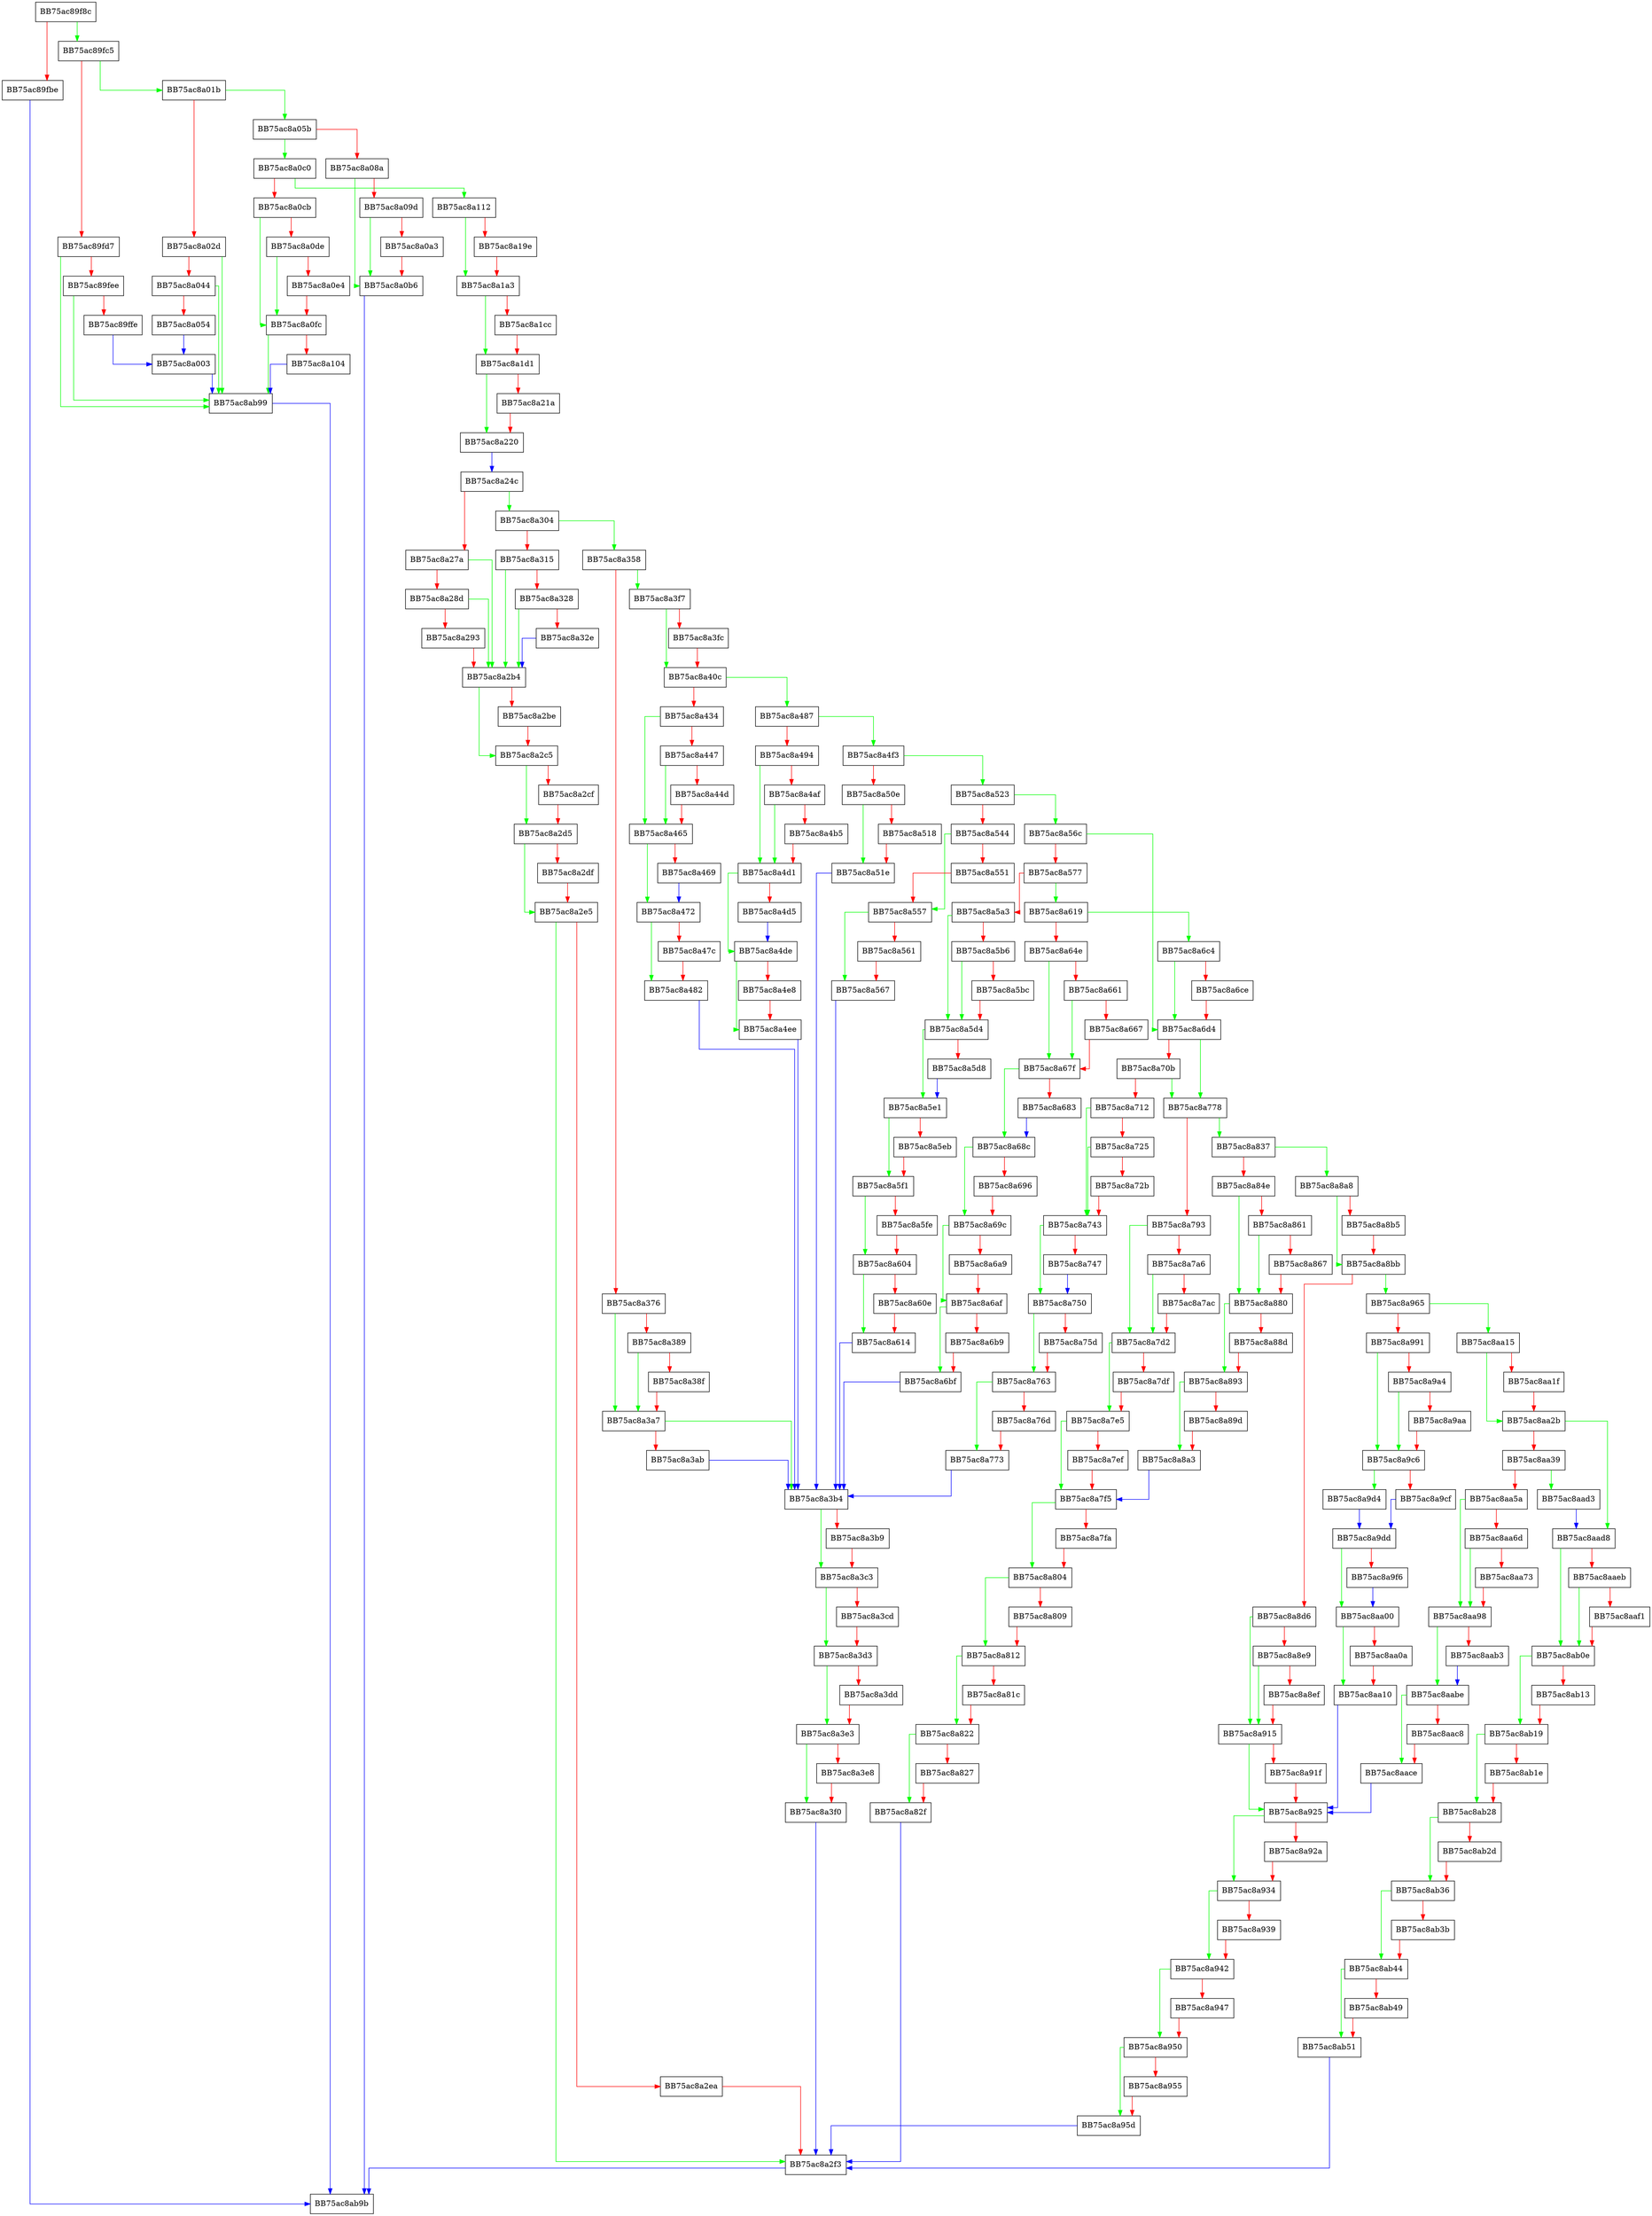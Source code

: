 digraph ProcessOfflineHiveActions {
  node [shape="box"];
  graph [splines=ortho];
  BB75ac89f8c -> BB75ac89fc5 [color="green"];
  BB75ac89f8c -> BB75ac89fbe [color="red"];
  BB75ac89fbe -> BB75ac8ab9b [color="blue"];
  BB75ac89fc5 -> BB75ac8a01b [color="green"];
  BB75ac89fc5 -> BB75ac89fd7 [color="red"];
  BB75ac89fd7 -> BB75ac8ab99 [color="green"];
  BB75ac89fd7 -> BB75ac89fee [color="red"];
  BB75ac89fee -> BB75ac8ab99 [color="green"];
  BB75ac89fee -> BB75ac89ffe [color="red"];
  BB75ac89ffe -> BB75ac8a003 [color="blue"];
  BB75ac8a003 -> BB75ac8ab99 [color="blue"];
  BB75ac8a01b -> BB75ac8a05b [color="green"];
  BB75ac8a01b -> BB75ac8a02d [color="red"];
  BB75ac8a02d -> BB75ac8ab99 [color="green"];
  BB75ac8a02d -> BB75ac8a044 [color="red"];
  BB75ac8a044 -> BB75ac8ab99 [color="green"];
  BB75ac8a044 -> BB75ac8a054 [color="red"];
  BB75ac8a054 -> BB75ac8a003 [color="blue"];
  BB75ac8a05b -> BB75ac8a0c0 [color="green"];
  BB75ac8a05b -> BB75ac8a08a [color="red"];
  BB75ac8a08a -> BB75ac8a0b6 [color="green"];
  BB75ac8a08a -> BB75ac8a09d [color="red"];
  BB75ac8a09d -> BB75ac8a0b6 [color="green"];
  BB75ac8a09d -> BB75ac8a0a3 [color="red"];
  BB75ac8a0a3 -> BB75ac8a0b6 [color="red"];
  BB75ac8a0b6 -> BB75ac8ab9b [color="blue"];
  BB75ac8a0c0 -> BB75ac8a112 [color="green"];
  BB75ac8a0c0 -> BB75ac8a0cb [color="red"];
  BB75ac8a0cb -> BB75ac8a0fc [color="green"];
  BB75ac8a0cb -> BB75ac8a0de [color="red"];
  BB75ac8a0de -> BB75ac8a0fc [color="green"];
  BB75ac8a0de -> BB75ac8a0e4 [color="red"];
  BB75ac8a0e4 -> BB75ac8a0fc [color="red"];
  BB75ac8a0fc -> BB75ac8ab99 [color="green"];
  BB75ac8a0fc -> BB75ac8a104 [color="red"];
  BB75ac8a104 -> BB75ac8ab99 [color="blue"];
  BB75ac8a112 -> BB75ac8a1a3 [color="green"];
  BB75ac8a112 -> BB75ac8a19e [color="red"];
  BB75ac8a19e -> BB75ac8a1a3 [color="red"];
  BB75ac8a1a3 -> BB75ac8a1d1 [color="green"];
  BB75ac8a1a3 -> BB75ac8a1cc [color="red"];
  BB75ac8a1cc -> BB75ac8a1d1 [color="red"];
  BB75ac8a1d1 -> BB75ac8a220 [color="green"];
  BB75ac8a1d1 -> BB75ac8a21a [color="red"];
  BB75ac8a21a -> BB75ac8a220 [color="red"];
  BB75ac8a220 -> BB75ac8a24c [color="blue"];
  BB75ac8a24c -> BB75ac8a304 [color="green"];
  BB75ac8a24c -> BB75ac8a27a [color="red"];
  BB75ac8a27a -> BB75ac8a2b4 [color="green"];
  BB75ac8a27a -> BB75ac8a28d [color="red"];
  BB75ac8a28d -> BB75ac8a2b4 [color="green"];
  BB75ac8a28d -> BB75ac8a293 [color="red"];
  BB75ac8a293 -> BB75ac8a2b4 [color="red"];
  BB75ac8a2b4 -> BB75ac8a2c5 [color="green"];
  BB75ac8a2b4 -> BB75ac8a2be [color="red"];
  BB75ac8a2be -> BB75ac8a2c5 [color="red"];
  BB75ac8a2c5 -> BB75ac8a2d5 [color="green"];
  BB75ac8a2c5 -> BB75ac8a2cf [color="red"];
  BB75ac8a2cf -> BB75ac8a2d5 [color="red"];
  BB75ac8a2d5 -> BB75ac8a2e5 [color="green"];
  BB75ac8a2d5 -> BB75ac8a2df [color="red"];
  BB75ac8a2df -> BB75ac8a2e5 [color="red"];
  BB75ac8a2e5 -> BB75ac8a2f3 [color="green"];
  BB75ac8a2e5 -> BB75ac8a2ea [color="red"];
  BB75ac8a2ea -> BB75ac8a2f3 [color="red"];
  BB75ac8a2f3 -> BB75ac8ab9b [color="blue"];
  BB75ac8a304 -> BB75ac8a358 [color="green"];
  BB75ac8a304 -> BB75ac8a315 [color="red"];
  BB75ac8a315 -> BB75ac8a2b4 [color="green"];
  BB75ac8a315 -> BB75ac8a328 [color="red"];
  BB75ac8a328 -> BB75ac8a2b4 [color="green"];
  BB75ac8a328 -> BB75ac8a32e [color="red"];
  BB75ac8a32e -> BB75ac8a2b4 [color="blue"];
  BB75ac8a358 -> BB75ac8a3f7 [color="green"];
  BB75ac8a358 -> BB75ac8a376 [color="red"];
  BB75ac8a376 -> BB75ac8a3a7 [color="green"];
  BB75ac8a376 -> BB75ac8a389 [color="red"];
  BB75ac8a389 -> BB75ac8a3a7 [color="green"];
  BB75ac8a389 -> BB75ac8a38f [color="red"];
  BB75ac8a38f -> BB75ac8a3a7 [color="red"];
  BB75ac8a3a7 -> BB75ac8a3b4 [color="green"];
  BB75ac8a3a7 -> BB75ac8a3ab [color="red"];
  BB75ac8a3ab -> BB75ac8a3b4 [color="blue"];
  BB75ac8a3b4 -> BB75ac8a3c3 [color="green"];
  BB75ac8a3b4 -> BB75ac8a3b9 [color="red"];
  BB75ac8a3b9 -> BB75ac8a3c3 [color="red"];
  BB75ac8a3c3 -> BB75ac8a3d3 [color="green"];
  BB75ac8a3c3 -> BB75ac8a3cd [color="red"];
  BB75ac8a3cd -> BB75ac8a3d3 [color="red"];
  BB75ac8a3d3 -> BB75ac8a3e3 [color="green"];
  BB75ac8a3d3 -> BB75ac8a3dd [color="red"];
  BB75ac8a3dd -> BB75ac8a3e3 [color="red"];
  BB75ac8a3e3 -> BB75ac8a3f0 [color="green"];
  BB75ac8a3e3 -> BB75ac8a3e8 [color="red"];
  BB75ac8a3e8 -> BB75ac8a3f0 [color="red"];
  BB75ac8a3f0 -> BB75ac8a2f3 [color="blue"];
  BB75ac8a3f7 -> BB75ac8a40c [color="green"];
  BB75ac8a3f7 -> BB75ac8a3fc [color="red"];
  BB75ac8a3fc -> BB75ac8a40c [color="red"];
  BB75ac8a40c -> BB75ac8a487 [color="green"];
  BB75ac8a40c -> BB75ac8a434 [color="red"];
  BB75ac8a434 -> BB75ac8a465 [color="green"];
  BB75ac8a434 -> BB75ac8a447 [color="red"];
  BB75ac8a447 -> BB75ac8a465 [color="green"];
  BB75ac8a447 -> BB75ac8a44d [color="red"];
  BB75ac8a44d -> BB75ac8a465 [color="red"];
  BB75ac8a465 -> BB75ac8a472 [color="green"];
  BB75ac8a465 -> BB75ac8a469 [color="red"];
  BB75ac8a469 -> BB75ac8a472 [color="blue"];
  BB75ac8a472 -> BB75ac8a482 [color="green"];
  BB75ac8a472 -> BB75ac8a47c [color="red"];
  BB75ac8a47c -> BB75ac8a482 [color="red"];
  BB75ac8a482 -> BB75ac8a3b4 [color="blue"];
  BB75ac8a487 -> BB75ac8a4f3 [color="green"];
  BB75ac8a487 -> BB75ac8a494 [color="red"];
  BB75ac8a494 -> BB75ac8a4d1 [color="green"];
  BB75ac8a494 -> BB75ac8a4af [color="red"];
  BB75ac8a4af -> BB75ac8a4d1 [color="green"];
  BB75ac8a4af -> BB75ac8a4b5 [color="red"];
  BB75ac8a4b5 -> BB75ac8a4d1 [color="red"];
  BB75ac8a4d1 -> BB75ac8a4de [color="green"];
  BB75ac8a4d1 -> BB75ac8a4d5 [color="red"];
  BB75ac8a4d5 -> BB75ac8a4de [color="blue"];
  BB75ac8a4de -> BB75ac8a4ee [color="green"];
  BB75ac8a4de -> BB75ac8a4e8 [color="red"];
  BB75ac8a4e8 -> BB75ac8a4ee [color="red"];
  BB75ac8a4ee -> BB75ac8a3b4 [color="blue"];
  BB75ac8a4f3 -> BB75ac8a523 [color="green"];
  BB75ac8a4f3 -> BB75ac8a50e [color="red"];
  BB75ac8a50e -> BB75ac8a51e [color="green"];
  BB75ac8a50e -> BB75ac8a518 [color="red"];
  BB75ac8a518 -> BB75ac8a51e [color="red"];
  BB75ac8a51e -> BB75ac8a3b4 [color="blue"];
  BB75ac8a523 -> BB75ac8a56c [color="green"];
  BB75ac8a523 -> BB75ac8a544 [color="red"];
  BB75ac8a544 -> BB75ac8a557 [color="green"];
  BB75ac8a544 -> BB75ac8a551 [color="red"];
  BB75ac8a551 -> BB75ac8a557 [color="red"];
  BB75ac8a557 -> BB75ac8a567 [color="green"];
  BB75ac8a557 -> BB75ac8a561 [color="red"];
  BB75ac8a561 -> BB75ac8a567 [color="red"];
  BB75ac8a567 -> BB75ac8a3b4 [color="blue"];
  BB75ac8a56c -> BB75ac8a6d4 [color="green"];
  BB75ac8a56c -> BB75ac8a577 [color="red"];
  BB75ac8a577 -> BB75ac8a619 [color="green"];
  BB75ac8a577 -> BB75ac8a5a3 [color="red"];
  BB75ac8a5a3 -> BB75ac8a5d4 [color="green"];
  BB75ac8a5a3 -> BB75ac8a5b6 [color="red"];
  BB75ac8a5b6 -> BB75ac8a5d4 [color="green"];
  BB75ac8a5b6 -> BB75ac8a5bc [color="red"];
  BB75ac8a5bc -> BB75ac8a5d4 [color="red"];
  BB75ac8a5d4 -> BB75ac8a5e1 [color="green"];
  BB75ac8a5d4 -> BB75ac8a5d8 [color="red"];
  BB75ac8a5d8 -> BB75ac8a5e1 [color="blue"];
  BB75ac8a5e1 -> BB75ac8a5f1 [color="green"];
  BB75ac8a5e1 -> BB75ac8a5eb [color="red"];
  BB75ac8a5eb -> BB75ac8a5f1 [color="red"];
  BB75ac8a5f1 -> BB75ac8a604 [color="green"];
  BB75ac8a5f1 -> BB75ac8a5fe [color="red"];
  BB75ac8a5fe -> BB75ac8a604 [color="red"];
  BB75ac8a604 -> BB75ac8a614 [color="green"];
  BB75ac8a604 -> BB75ac8a60e [color="red"];
  BB75ac8a60e -> BB75ac8a614 [color="red"];
  BB75ac8a614 -> BB75ac8a3b4 [color="blue"];
  BB75ac8a619 -> BB75ac8a6c4 [color="green"];
  BB75ac8a619 -> BB75ac8a64e [color="red"];
  BB75ac8a64e -> BB75ac8a67f [color="green"];
  BB75ac8a64e -> BB75ac8a661 [color="red"];
  BB75ac8a661 -> BB75ac8a67f [color="green"];
  BB75ac8a661 -> BB75ac8a667 [color="red"];
  BB75ac8a667 -> BB75ac8a67f [color="red"];
  BB75ac8a67f -> BB75ac8a68c [color="green"];
  BB75ac8a67f -> BB75ac8a683 [color="red"];
  BB75ac8a683 -> BB75ac8a68c [color="blue"];
  BB75ac8a68c -> BB75ac8a69c [color="green"];
  BB75ac8a68c -> BB75ac8a696 [color="red"];
  BB75ac8a696 -> BB75ac8a69c [color="red"];
  BB75ac8a69c -> BB75ac8a6af [color="green"];
  BB75ac8a69c -> BB75ac8a6a9 [color="red"];
  BB75ac8a6a9 -> BB75ac8a6af [color="red"];
  BB75ac8a6af -> BB75ac8a6bf [color="green"];
  BB75ac8a6af -> BB75ac8a6b9 [color="red"];
  BB75ac8a6b9 -> BB75ac8a6bf [color="red"];
  BB75ac8a6bf -> BB75ac8a3b4 [color="blue"];
  BB75ac8a6c4 -> BB75ac8a6d4 [color="green"];
  BB75ac8a6c4 -> BB75ac8a6ce [color="red"];
  BB75ac8a6ce -> BB75ac8a6d4 [color="red"];
  BB75ac8a6d4 -> BB75ac8a778 [color="green"];
  BB75ac8a6d4 -> BB75ac8a70b [color="red"];
  BB75ac8a70b -> BB75ac8a778 [color="green"];
  BB75ac8a70b -> BB75ac8a712 [color="red"];
  BB75ac8a712 -> BB75ac8a743 [color="green"];
  BB75ac8a712 -> BB75ac8a725 [color="red"];
  BB75ac8a725 -> BB75ac8a743 [color="green"];
  BB75ac8a725 -> BB75ac8a72b [color="red"];
  BB75ac8a72b -> BB75ac8a743 [color="red"];
  BB75ac8a743 -> BB75ac8a750 [color="green"];
  BB75ac8a743 -> BB75ac8a747 [color="red"];
  BB75ac8a747 -> BB75ac8a750 [color="blue"];
  BB75ac8a750 -> BB75ac8a763 [color="green"];
  BB75ac8a750 -> BB75ac8a75d [color="red"];
  BB75ac8a75d -> BB75ac8a763 [color="red"];
  BB75ac8a763 -> BB75ac8a773 [color="green"];
  BB75ac8a763 -> BB75ac8a76d [color="red"];
  BB75ac8a76d -> BB75ac8a773 [color="red"];
  BB75ac8a773 -> BB75ac8a3b4 [color="blue"];
  BB75ac8a778 -> BB75ac8a837 [color="green"];
  BB75ac8a778 -> BB75ac8a793 [color="red"];
  BB75ac8a793 -> BB75ac8a7d2 [color="green"];
  BB75ac8a793 -> BB75ac8a7a6 [color="red"];
  BB75ac8a7a6 -> BB75ac8a7d2 [color="green"];
  BB75ac8a7a6 -> BB75ac8a7ac [color="red"];
  BB75ac8a7ac -> BB75ac8a7d2 [color="red"];
  BB75ac8a7d2 -> BB75ac8a7e5 [color="green"];
  BB75ac8a7d2 -> BB75ac8a7df [color="red"];
  BB75ac8a7df -> BB75ac8a7e5 [color="red"];
  BB75ac8a7e5 -> BB75ac8a7f5 [color="green"];
  BB75ac8a7e5 -> BB75ac8a7ef [color="red"];
  BB75ac8a7ef -> BB75ac8a7f5 [color="red"];
  BB75ac8a7f5 -> BB75ac8a804 [color="green"];
  BB75ac8a7f5 -> BB75ac8a7fa [color="red"];
  BB75ac8a7fa -> BB75ac8a804 [color="red"];
  BB75ac8a804 -> BB75ac8a812 [color="green"];
  BB75ac8a804 -> BB75ac8a809 [color="red"];
  BB75ac8a809 -> BB75ac8a812 [color="red"];
  BB75ac8a812 -> BB75ac8a822 [color="green"];
  BB75ac8a812 -> BB75ac8a81c [color="red"];
  BB75ac8a81c -> BB75ac8a822 [color="red"];
  BB75ac8a822 -> BB75ac8a82f [color="green"];
  BB75ac8a822 -> BB75ac8a827 [color="red"];
  BB75ac8a827 -> BB75ac8a82f [color="red"];
  BB75ac8a82f -> BB75ac8a2f3 [color="blue"];
  BB75ac8a837 -> BB75ac8a8a8 [color="green"];
  BB75ac8a837 -> BB75ac8a84e [color="red"];
  BB75ac8a84e -> BB75ac8a880 [color="green"];
  BB75ac8a84e -> BB75ac8a861 [color="red"];
  BB75ac8a861 -> BB75ac8a880 [color="green"];
  BB75ac8a861 -> BB75ac8a867 [color="red"];
  BB75ac8a867 -> BB75ac8a880 [color="red"];
  BB75ac8a880 -> BB75ac8a893 [color="green"];
  BB75ac8a880 -> BB75ac8a88d [color="red"];
  BB75ac8a88d -> BB75ac8a893 [color="red"];
  BB75ac8a893 -> BB75ac8a8a3 [color="green"];
  BB75ac8a893 -> BB75ac8a89d [color="red"];
  BB75ac8a89d -> BB75ac8a8a3 [color="red"];
  BB75ac8a8a3 -> BB75ac8a7f5 [color="blue"];
  BB75ac8a8a8 -> BB75ac8a8bb [color="green"];
  BB75ac8a8a8 -> BB75ac8a8b5 [color="red"];
  BB75ac8a8b5 -> BB75ac8a8bb [color="red"];
  BB75ac8a8bb -> BB75ac8a965 [color="green"];
  BB75ac8a8bb -> BB75ac8a8d6 [color="red"];
  BB75ac8a8d6 -> BB75ac8a915 [color="green"];
  BB75ac8a8d6 -> BB75ac8a8e9 [color="red"];
  BB75ac8a8e9 -> BB75ac8a915 [color="green"];
  BB75ac8a8e9 -> BB75ac8a8ef [color="red"];
  BB75ac8a8ef -> BB75ac8a915 [color="red"];
  BB75ac8a915 -> BB75ac8a925 [color="green"];
  BB75ac8a915 -> BB75ac8a91f [color="red"];
  BB75ac8a91f -> BB75ac8a925 [color="red"];
  BB75ac8a925 -> BB75ac8a934 [color="green"];
  BB75ac8a925 -> BB75ac8a92a [color="red"];
  BB75ac8a92a -> BB75ac8a934 [color="red"];
  BB75ac8a934 -> BB75ac8a942 [color="green"];
  BB75ac8a934 -> BB75ac8a939 [color="red"];
  BB75ac8a939 -> BB75ac8a942 [color="red"];
  BB75ac8a942 -> BB75ac8a950 [color="green"];
  BB75ac8a942 -> BB75ac8a947 [color="red"];
  BB75ac8a947 -> BB75ac8a950 [color="red"];
  BB75ac8a950 -> BB75ac8a95d [color="green"];
  BB75ac8a950 -> BB75ac8a955 [color="red"];
  BB75ac8a955 -> BB75ac8a95d [color="red"];
  BB75ac8a95d -> BB75ac8a2f3 [color="blue"];
  BB75ac8a965 -> BB75ac8aa15 [color="green"];
  BB75ac8a965 -> BB75ac8a991 [color="red"];
  BB75ac8a991 -> BB75ac8a9c6 [color="green"];
  BB75ac8a991 -> BB75ac8a9a4 [color="red"];
  BB75ac8a9a4 -> BB75ac8a9c6 [color="green"];
  BB75ac8a9a4 -> BB75ac8a9aa [color="red"];
  BB75ac8a9aa -> BB75ac8a9c6 [color="red"];
  BB75ac8a9c6 -> BB75ac8a9d4 [color="green"];
  BB75ac8a9c6 -> BB75ac8a9cf [color="red"];
  BB75ac8a9cf -> BB75ac8a9dd [color="blue"];
  BB75ac8a9d4 -> BB75ac8a9dd [color="blue"];
  BB75ac8a9dd -> BB75ac8aa00 [color="green"];
  BB75ac8a9dd -> BB75ac8a9f6 [color="red"];
  BB75ac8a9f6 -> BB75ac8aa00 [color="blue"];
  BB75ac8aa00 -> BB75ac8aa10 [color="green"];
  BB75ac8aa00 -> BB75ac8aa0a [color="red"];
  BB75ac8aa0a -> BB75ac8aa10 [color="red"];
  BB75ac8aa10 -> BB75ac8a925 [color="blue"];
  BB75ac8aa15 -> BB75ac8aa2b [color="green"];
  BB75ac8aa15 -> BB75ac8aa1f [color="red"];
  BB75ac8aa1f -> BB75ac8aa2b [color="red"];
  BB75ac8aa2b -> BB75ac8aad8 [color="green"];
  BB75ac8aa2b -> BB75ac8aa39 [color="red"];
  BB75ac8aa39 -> BB75ac8aad3 [color="green"];
  BB75ac8aa39 -> BB75ac8aa5a [color="red"];
  BB75ac8aa5a -> BB75ac8aa98 [color="green"];
  BB75ac8aa5a -> BB75ac8aa6d [color="red"];
  BB75ac8aa6d -> BB75ac8aa98 [color="green"];
  BB75ac8aa6d -> BB75ac8aa73 [color="red"];
  BB75ac8aa73 -> BB75ac8aa98 [color="red"];
  BB75ac8aa98 -> BB75ac8aabe [color="green"];
  BB75ac8aa98 -> BB75ac8aab3 [color="red"];
  BB75ac8aab3 -> BB75ac8aabe [color="blue"];
  BB75ac8aabe -> BB75ac8aace [color="green"];
  BB75ac8aabe -> BB75ac8aac8 [color="red"];
  BB75ac8aac8 -> BB75ac8aace [color="red"];
  BB75ac8aace -> BB75ac8a925 [color="blue"];
  BB75ac8aad3 -> BB75ac8aad8 [color="blue"];
  BB75ac8aad8 -> BB75ac8ab0e [color="green"];
  BB75ac8aad8 -> BB75ac8aaeb [color="red"];
  BB75ac8aaeb -> BB75ac8ab0e [color="green"];
  BB75ac8aaeb -> BB75ac8aaf1 [color="red"];
  BB75ac8aaf1 -> BB75ac8ab0e [color="red"];
  BB75ac8ab0e -> BB75ac8ab19 [color="green"];
  BB75ac8ab0e -> BB75ac8ab13 [color="red"];
  BB75ac8ab13 -> BB75ac8ab19 [color="red"];
  BB75ac8ab19 -> BB75ac8ab28 [color="green"];
  BB75ac8ab19 -> BB75ac8ab1e [color="red"];
  BB75ac8ab1e -> BB75ac8ab28 [color="red"];
  BB75ac8ab28 -> BB75ac8ab36 [color="green"];
  BB75ac8ab28 -> BB75ac8ab2d [color="red"];
  BB75ac8ab2d -> BB75ac8ab36 [color="red"];
  BB75ac8ab36 -> BB75ac8ab44 [color="green"];
  BB75ac8ab36 -> BB75ac8ab3b [color="red"];
  BB75ac8ab3b -> BB75ac8ab44 [color="red"];
  BB75ac8ab44 -> BB75ac8ab51 [color="green"];
  BB75ac8ab44 -> BB75ac8ab49 [color="red"];
  BB75ac8ab49 -> BB75ac8ab51 [color="red"];
  BB75ac8ab51 -> BB75ac8a2f3 [color="blue"];
  BB75ac8ab99 -> BB75ac8ab9b [color="blue"];
}